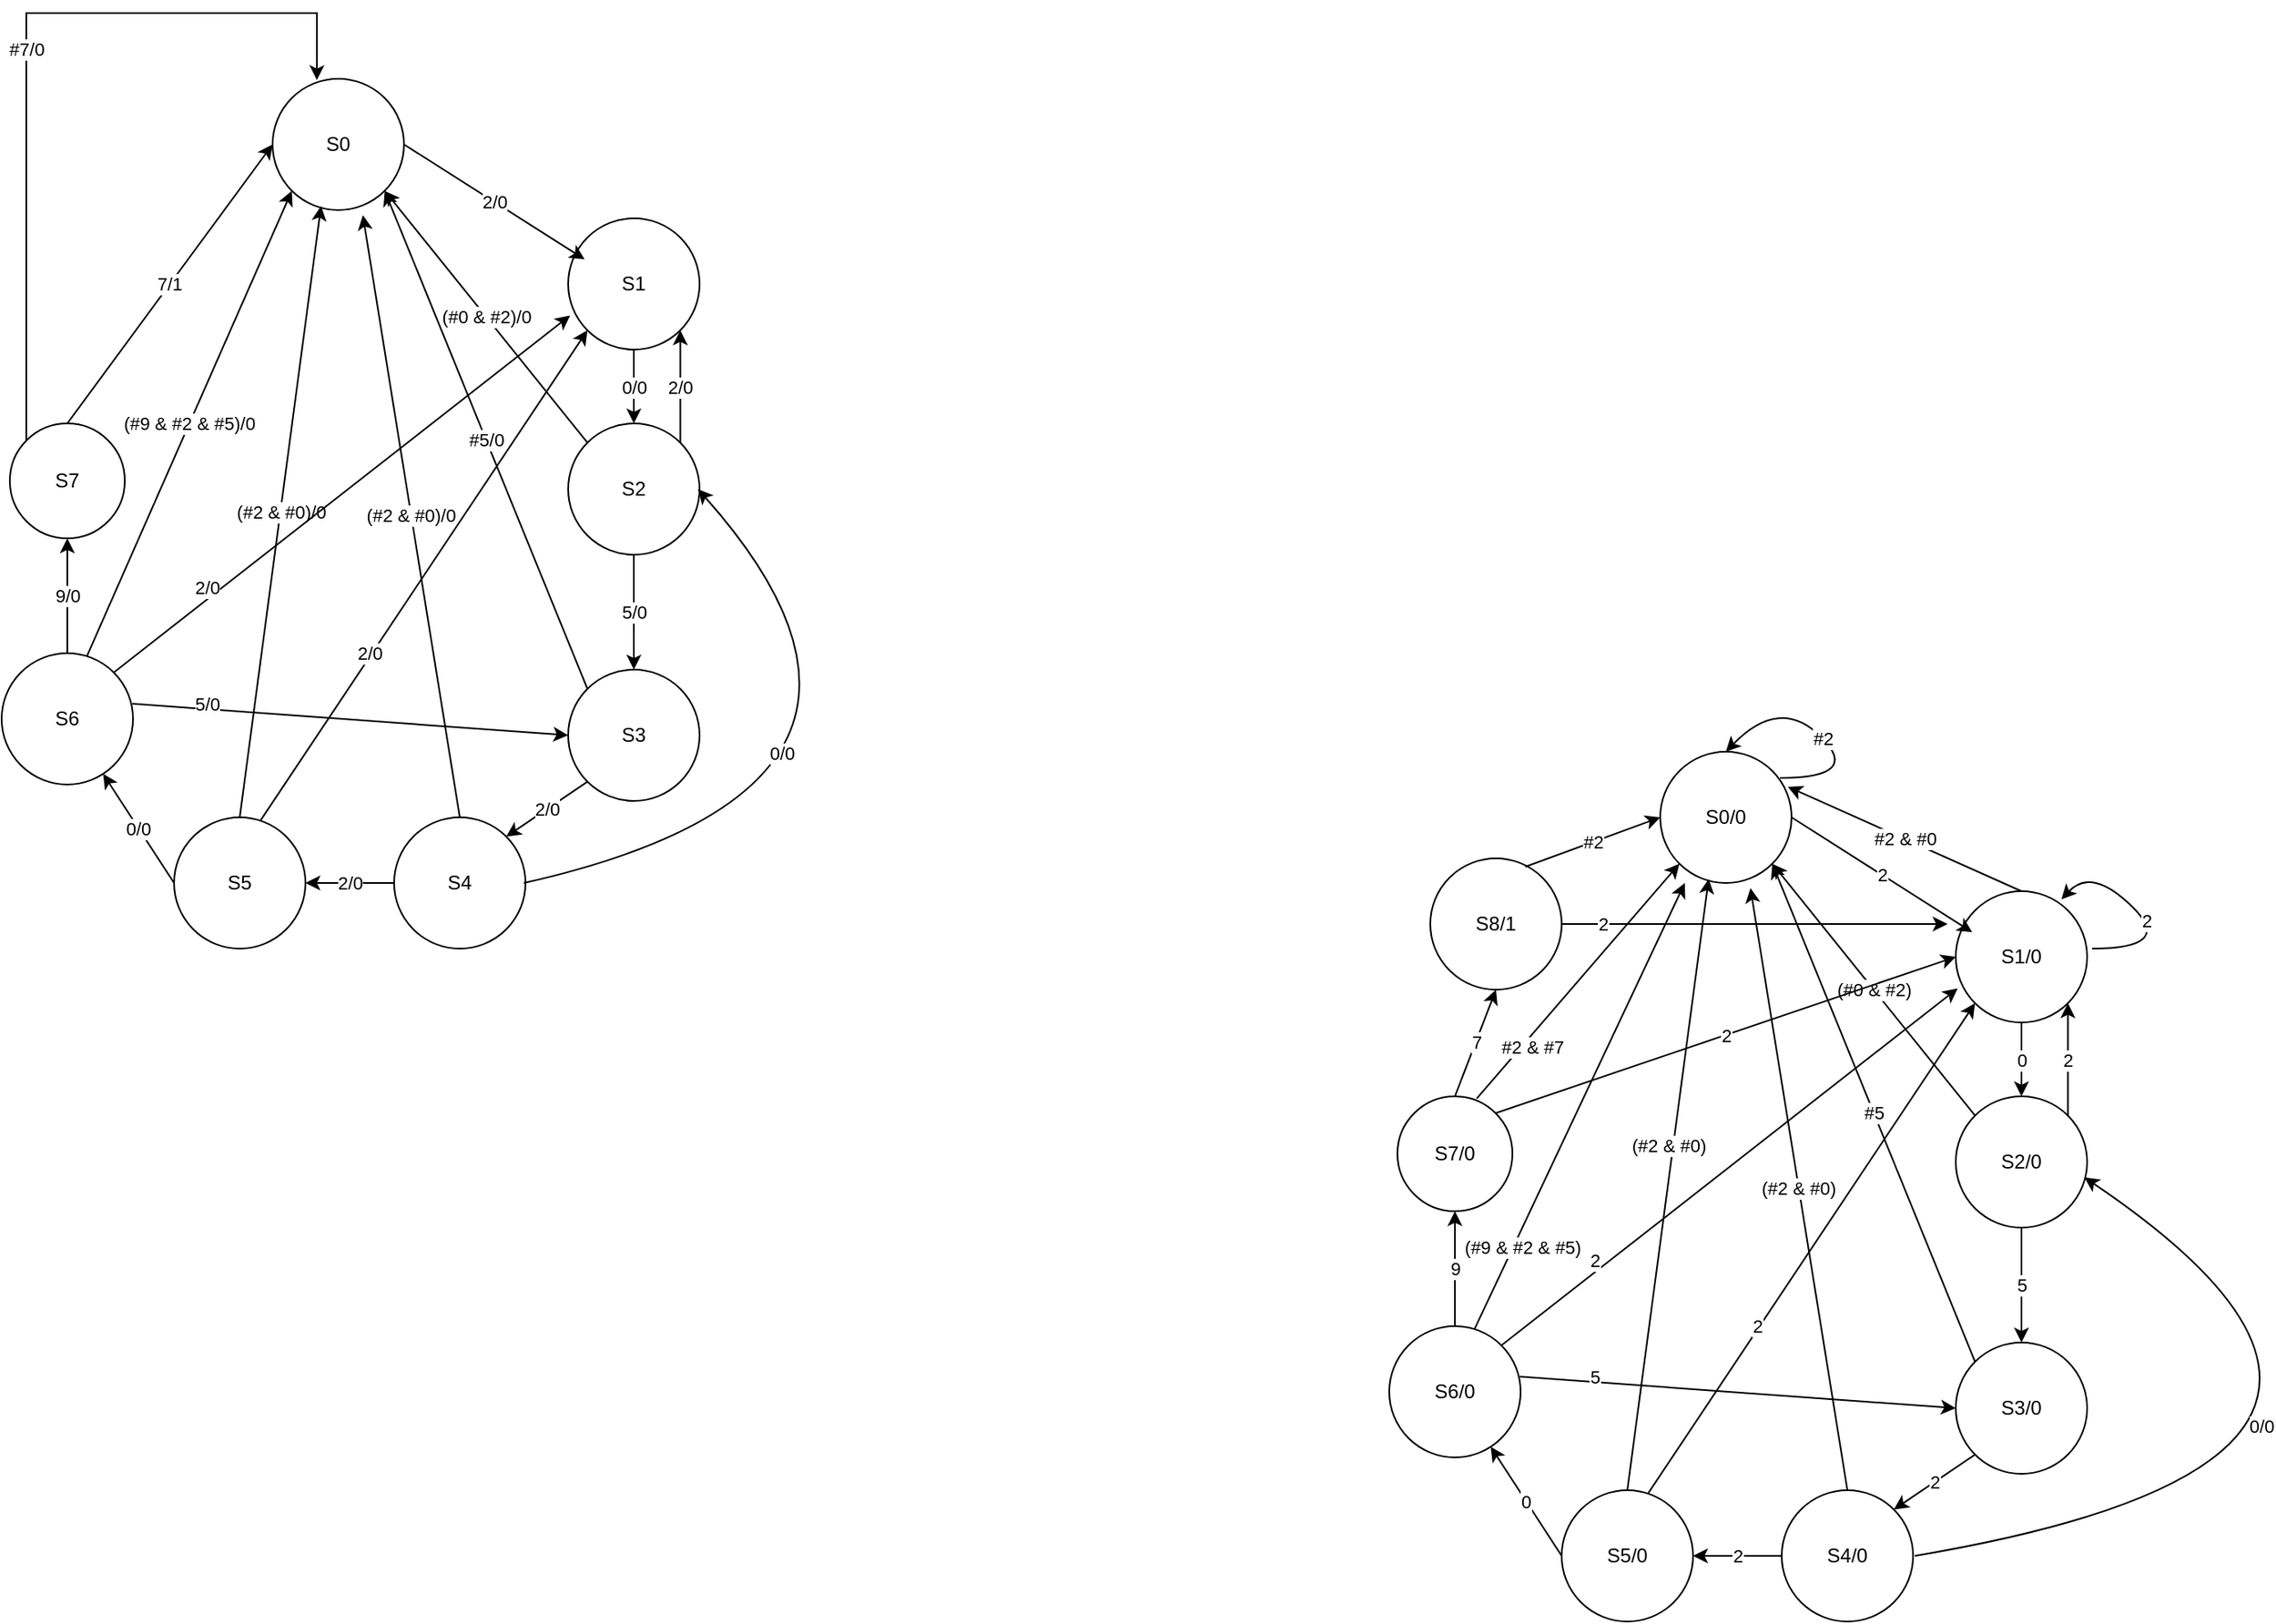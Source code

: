 <mxfile version="17.4.6" type="github">
  <diagram id="Q3z_xrA6hkHFmgfPszHu" name="Page-1">
    <mxGraphModel dx="782" dy="460" grid="1" gridSize="10" guides="1" tooltips="1" connect="1" arrows="1" fold="1" page="1" pageScale="1" pageWidth="827" pageHeight="1169" math="0" shadow="0">
      <root>
        <mxCell id="0" />
        <mxCell id="1" parent="0" />
        <mxCell id="4wWBXKbRoLQD5Z1DzByH-2" value="S0" style="ellipse;whiteSpace=wrap;html=1;aspect=fixed;" parent="1" vertex="1">
          <mxGeometry x="260" y="70" width="80" height="80" as="geometry" />
        </mxCell>
        <mxCell id="4wWBXKbRoLQD5Z1DzByH-13" value="0/0" style="edgeStyle=orthogonalEdgeStyle;rounded=0;orthogonalLoop=1;jettySize=auto;html=1;entryX=0.5;entryY=0;entryDx=0;entryDy=0;" parent="1" source="4wWBXKbRoLQD5Z1DzByH-3" target="4wWBXKbRoLQD5Z1DzByH-4" edge="1">
          <mxGeometry relative="1" as="geometry" />
        </mxCell>
        <mxCell id="4wWBXKbRoLQD5Z1DzByH-3" value="S1" style="ellipse;whiteSpace=wrap;html=1;aspect=fixed;" parent="1" vertex="1">
          <mxGeometry x="440" y="155" width="80" height="80" as="geometry" />
        </mxCell>
        <mxCell id="4wWBXKbRoLQD5Z1DzByH-14" value="5/0" style="edgeStyle=orthogonalEdgeStyle;rounded=0;orthogonalLoop=1;jettySize=auto;html=1;entryX=0.5;entryY=0;entryDx=0;entryDy=0;" parent="1" source="4wWBXKbRoLQD5Z1DzByH-4" target="4wWBXKbRoLQD5Z1DzByH-6" edge="1">
          <mxGeometry relative="1" as="geometry" />
        </mxCell>
        <mxCell id="4wWBXKbRoLQD5Z1DzByH-25" value="2/0" style="edgeStyle=orthogonalEdgeStyle;rounded=0;orthogonalLoop=1;jettySize=auto;html=1;exitX=1;exitY=0;exitDx=0;exitDy=0;entryX=1;entryY=1;entryDx=0;entryDy=0;" parent="1" source="4wWBXKbRoLQD5Z1DzByH-4" target="4wWBXKbRoLQD5Z1DzByH-3" edge="1">
          <mxGeometry relative="1" as="geometry" />
        </mxCell>
        <mxCell id="4wWBXKbRoLQD5Z1DzByH-4" value="S2" style="ellipse;whiteSpace=wrap;html=1;aspect=fixed;" parent="1" vertex="1">
          <mxGeometry x="440" y="280" width="80" height="80" as="geometry" />
        </mxCell>
        <mxCell id="4wWBXKbRoLQD5Z1DzByH-42" value="#7/0" style="edgeStyle=orthogonalEdgeStyle;rounded=0;orthogonalLoop=1;jettySize=auto;html=1;entryX=0.337;entryY=0.01;entryDx=0;entryDy=0;entryPerimeter=0;" parent="1" source="4wWBXKbRoLQD5Z1DzByH-5" target="4wWBXKbRoLQD5Z1DzByH-2" edge="1">
          <mxGeometry relative="1" as="geometry">
            <mxPoint x="135" y="30" as="targetPoint" />
            <Array as="points">
              <mxPoint x="110" y="30" />
              <mxPoint x="287" y="30" />
            </Array>
          </mxGeometry>
        </mxCell>
        <mxCell id="4wWBXKbRoLQD5Z1DzByH-5" value="S7" style="ellipse;whiteSpace=wrap;html=1;aspect=fixed;" parent="1" vertex="1">
          <mxGeometry x="100" y="280" width="70" height="70" as="geometry" />
        </mxCell>
        <mxCell id="4wWBXKbRoLQD5Z1DzByH-6" value="S3" style="ellipse;whiteSpace=wrap;html=1;aspect=fixed;" parent="1" vertex="1">
          <mxGeometry x="440" y="430" width="80" height="80" as="geometry" />
        </mxCell>
        <mxCell id="4wWBXKbRoLQD5Z1DzByH-16" value="9/0" style="edgeStyle=orthogonalEdgeStyle;rounded=0;orthogonalLoop=1;jettySize=auto;html=1;entryX=0.5;entryY=1;entryDx=0;entryDy=0;" parent="1" source="4wWBXKbRoLQD5Z1DzByH-7" target="4wWBXKbRoLQD5Z1DzByH-5" edge="1">
          <mxGeometry relative="1" as="geometry" />
        </mxCell>
        <mxCell id="4wWBXKbRoLQD5Z1DzByH-7" value="S6" style="ellipse;whiteSpace=wrap;html=1;aspect=fixed;" parent="1" vertex="1">
          <mxGeometry x="95" y="420" width="80" height="80" as="geometry" />
        </mxCell>
        <mxCell id="4wWBXKbRoLQD5Z1DzByH-15" value="2/0" style="edgeStyle=orthogonalEdgeStyle;rounded=0;orthogonalLoop=1;jettySize=auto;html=1;entryX=1;entryY=0.5;entryDx=0;entryDy=0;" parent="1" source="4wWBXKbRoLQD5Z1DzByH-8" target="4wWBXKbRoLQD5Z1DzByH-10" edge="1">
          <mxGeometry relative="1" as="geometry" />
        </mxCell>
        <mxCell id="4wWBXKbRoLQD5Z1DzByH-8" value="S4" style="ellipse;whiteSpace=wrap;html=1;aspect=fixed;" parent="1" vertex="1">
          <mxGeometry x="334" y="520" width="80" height="80" as="geometry" />
        </mxCell>
        <mxCell id="4wWBXKbRoLQD5Z1DzByH-10" value="S5" style="ellipse;whiteSpace=wrap;html=1;aspect=fixed;" parent="1" vertex="1">
          <mxGeometry x="200" y="520" width="80" height="80" as="geometry" />
        </mxCell>
        <mxCell id="4wWBXKbRoLQD5Z1DzByH-11" value="2/0" style="endArrow=classic;html=1;rounded=0;exitX=1;exitY=0.5;exitDx=0;exitDy=0;" parent="1" source="4wWBXKbRoLQD5Z1DzByH-2" edge="1">
          <mxGeometry width="50" height="50" relative="1" as="geometry">
            <mxPoint x="440" y="320" as="sourcePoint" />
            <mxPoint x="450" y="180" as="targetPoint" />
          </mxGeometry>
        </mxCell>
        <mxCell id="4wWBXKbRoLQD5Z1DzByH-19" value="2/0" style="endArrow=classic;html=1;rounded=0;exitX=0;exitY=1;exitDx=0;exitDy=0;entryX=1;entryY=0;entryDx=0;entryDy=0;" parent="1" source="4wWBXKbRoLQD5Z1DzByH-6" target="4wWBXKbRoLQD5Z1DzByH-8" edge="1">
          <mxGeometry width="50" height="50" relative="1" as="geometry">
            <mxPoint x="396" y="320" as="sourcePoint" />
            <mxPoint x="446" y="270" as="targetPoint" />
          </mxGeometry>
        </mxCell>
        <mxCell id="4wWBXKbRoLQD5Z1DzByH-20" value="0/0" style="endArrow=classic;html=1;rounded=0;exitX=0;exitY=0.5;exitDx=0;exitDy=0;" parent="1" source="4wWBXKbRoLQD5Z1DzByH-10" target="4wWBXKbRoLQD5Z1DzByH-7" edge="1">
          <mxGeometry width="50" height="50" relative="1" as="geometry">
            <mxPoint x="440" y="320" as="sourcePoint" />
            <mxPoint x="490" y="270" as="targetPoint" />
          </mxGeometry>
        </mxCell>
        <mxCell id="4wWBXKbRoLQD5Z1DzByH-24" value="7/1" style="endArrow=classic;html=1;rounded=0;exitX=0.5;exitY=0;exitDx=0;exitDy=0;entryX=0;entryY=0.5;entryDx=0;entryDy=0;" parent="1" source="4wWBXKbRoLQD5Z1DzByH-5" target="4wWBXKbRoLQD5Z1DzByH-2" edge="1">
          <mxGeometry width="50" height="50" relative="1" as="geometry">
            <mxPoint x="159.749" y="170.251" as="sourcePoint" />
            <mxPoint x="490" y="270" as="targetPoint" />
          </mxGeometry>
        </mxCell>
        <mxCell id="4wWBXKbRoLQD5Z1DzByH-26" value="(#0 &amp;amp; #2)/0" style="endArrow=classic;html=1;rounded=0;entryX=1;entryY=1;entryDx=0;entryDy=0;exitX=0;exitY=0;exitDx=0;exitDy=0;" parent="1" source="4wWBXKbRoLQD5Z1DzByH-4" target="4wWBXKbRoLQD5Z1DzByH-2" edge="1">
          <mxGeometry width="50" height="50" relative="1" as="geometry">
            <mxPoint x="440" y="320" as="sourcePoint" />
            <mxPoint x="490" y="270" as="targetPoint" />
          </mxGeometry>
        </mxCell>
        <mxCell id="4wWBXKbRoLQD5Z1DzByH-28" value="#5/0" style="endArrow=classic;html=1;rounded=0;exitX=0;exitY=0;exitDx=0;exitDy=0;entryX=1;entryY=1;entryDx=0;entryDy=0;" parent="1" source="4wWBXKbRoLQD5Z1DzByH-6" target="4wWBXKbRoLQD5Z1DzByH-2" edge="1">
          <mxGeometry width="50" height="50" relative="1" as="geometry">
            <mxPoint x="440" y="320" as="sourcePoint" />
            <mxPoint x="290" y="180" as="targetPoint" />
          </mxGeometry>
        </mxCell>
        <mxCell id="4wWBXKbRoLQD5Z1DzByH-31" value="(#2 &amp;amp; #0)/0" style="endArrow=classic;html=1;rounded=0;exitX=0.5;exitY=0;exitDx=0;exitDy=0;entryX=0.687;entryY=1.039;entryDx=0;entryDy=0;entryPerimeter=0;" parent="1" source="4wWBXKbRoLQD5Z1DzByH-8" target="4wWBXKbRoLQD5Z1DzByH-2" edge="1">
          <mxGeometry width="50" height="50" relative="1" as="geometry">
            <mxPoint x="680" y="550" as="sourcePoint" />
            <mxPoint x="730" y="500" as="targetPoint" />
          </mxGeometry>
        </mxCell>
        <mxCell id="4wWBXKbRoLQD5Z1DzByH-32" value="0/0" style="curved=1;endArrow=classic;html=1;rounded=0;exitX=1;exitY=0.5;exitDx=0;exitDy=0;entryX=1;entryY=0.5;entryDx=0;entryDy=0;" parent="1" edge="1">
          <mxGeometry x="-0.335" y="43" width="50" height="50" relative="1" as="geometry">
            <mxPoint x="413.0" y="560" as="sourcePoint" />
            <mxPoint x="519" y="320" as="targetPoint" />
            <Array as="points">
              <mxPoint x="679" y="500" />
            </Array>
            <mxPoint as="offset" />
          </mxGeometry>
        </mxCell>
        <mxCell id="4wWBXKbRoLQD5Z1DzByH-33" value="2/0" style="endArrow=classic;html=1;rounded=0;exitX=0.66;exitY=0.021;exitDx=0;exitDy=0;exitPerimeter=0;entryX=0;entryY=1;entryDx=0;entryDy=0;" parent="1" source="4wWBXKbRoLQD5Z1DzByH-10" target="4wWBXKbRoLQD5Z1DzByH-3" edge="1">
          <mxGeometry x="-0.32" width="50" height="50" relative="1" as="geometry">
            <mxPoint x="480" y="450" as="sourcePoint" />
            <mxPoint x="530" y="400" as="targetPoint" />
            <mxPoint x="-1" as="offset" />
          </mxGeometry>
        </mxCell>
        <mxCell id="4wWBXKbRoLQD5Z1DzByH-34" value="(#2 &amp;amp; #0)/0" style="endArrow=classic;html=1;rounded=0;exitX=0.5;exitY=0;exitDx=0;exitDy=0;entryX=0.369;entryY=0.969;entryDx=0;entryDy=0;entryPerimeter=0;" parent="1" source="4wWBXKbRoLQD5Z1DzByH-10" target="4wWBXKbRoLQD5Z1DzByH-2" edge="1">
          <mxGeometry width="50" height="50" relative="1" as="geometry">
            <mxPoint x="480" y="330" as="sourcePoint" />
            <mxPoint x="530" y="280" as="targetPoint" />
          </mxGeometry>
        </mxCell>
        <mxCell id="4wWBXKbRoLQD5Z1DzByH-35" value="2/0" style="endArrow=classic;html=1;rounded=0;exitX=1;exitY=0;exitDx=0;exitDy=0;entryX=0.015;entryY=0.74;entryDx=0;entryDy=0;entryPerimeter=0;" parent="1" source="4wWBXKbRoLQD5Z1DzByH-7" target="4wWBXKbRoLQD5Z1DzByH-3" edge="1">
          <mxGeometry x="-0.566" y="6" width="50" height="50" relative="1" as="geometry">
            <mxPoint x="480" y="330" as="sourcePoint" />
            <mxPoint x="530" y="280" as="targetPoint" />
            <mxPoint as="offset" />
          </mxGeometry>
        </mxCell>
        <mxCell id="4wWBXKbRoLQD5Z1DzByH-36" value="(#9 &amp;amp; #2 &amp;amp; #5)/0" style="endArrow=classic;html=1;rounded=0;exitX=0.65;exitY=0.021;exitDx=0;exitDy=0;exitPerimeter=0;entryX=0;entryY=1;entryDx=0;entryDy=0;" parent="1" source="4wWBXKbRoLQD5Z1DzByH-7" target="4wWBXKbRoLQD5Z1DzByH-2" edge="1">
          <mxGeometry width="50" height="50" relative="1" as="geometry">
            <mxPoint x="480" y="330" as="sourcePoint" />
            <mxPoint x="530" y="280" as="targetPoint" />
          </mxGeometry>
        </mxCell>
        <mxCell id="4wWBXKbRoLQD5Z1DzByH-37" value="5/0" style="endArrow=classic;html=1;rounded=0;exitX=0.994;exitY=0.385;exitDx=0;exitDy=0;exitPerimeter=0;entryX=0;entryY=0.5;entryDx=0;entryDy=0;" parent="1" source="4wWBXKbRoLQD5Z1DzByH-7" target="4wWBXKbRoLQD5Z1DzByH-6" edge="1">
          <mxGeometry x="-0.659" y="3" width="50" height="50" relative="1" as="geometry">
            <mxPoint x="480" y="330" as="sourcePoint" />
            <mxPoint x="530" y="280" as="targetPoint" />
            <mxPoint as="offset" />
          </mxGeometry>
        </mxCell>
        <mxCell id="LJjOOVLYwxq6u8BVSzEg-79" value="S0/0" style="ellipse;whiteSpace=wrap;html=1;aspect=fixed;" vertex="1" parent="1">
          <mxGeometry x="1105" y="480" width="80" height="80" as="geometry" />
        </mxCell>
        <mxCell id="LJjOOVLYwxq6u8BVSzEg-80" value="0" style="edgeStyle=orthogonalEdgeStyle;rounded=0;orthogonalLoop=1;jettySize=auto;html=1;entryX=0.5;entryY=0;entryDx=0;entryDy=0;" edge="1" parent="1" source="LJjOOVLYwxq6u8BVSzEg-81" target="LJjOOVLYwxq6u8BVSzEg-84">
          <mxGeometry relative="1" as="geometry" />
        </mxCell>
        <mxCell id="LJjOOVLYwxq6u8BVSzEg-81" value="S1/0" style="ellipse;whiteSpace=wrap;html=1;aspect=fixed;" vertex="1" parent="1">
          <mxGeometry x="1285" y="565" width="80" height="80" as="geometry" />
        </mxCell>
        <mxCell id="LJjOOVLYwxq6u8BVSzEg-82" value="5" style="edgeStyle=orthogonalEdgeStyle;rounded=0;orthogonalLoop=1;jettySize=auto;html=1;entryX=0.5;entryY=0;entryDx=0;entryDy=0;" edge="1" parent="1" source="LJjOOVLYwxq6u8BVSzEg-84" target="LJjOOVLYwxq6u8BVSzEg-87">
          <mxGeometry relative="1" as="geometry" />
        </mxCell>
        <mxCell id="LJjOOVLYwxq6u8BVSzEg-83" value="2" style="edgeStyle=orthogonalEdgeStyle;rounded=0;orthogonalLoop=1;jettySize=auto;html=1;exitX=1;exitY=0;exitDx=0;exitDy=0;entryX=1;entryY=1;entryDx=0;entryDy=0;" edge="1" parent="1" source="LJjOOVLYwxq6u8BVSzEg-84" target="LJjOOVLYwxq6u8BVSzEg-81">
          <mxGeometry relative="1" as="geometry" />
        </mxCell>
        <mxCell id="LJjOOVLYwxq6u8BVSzEg-84" value="S2/0" style="ellipse;whiteSpace=wrap;html=1;aspect=fixed;" vertex="1" parent="1">
          <mxGeometry x="1285" y="690" width="80" height="80" as="geometry" />
        </mxCell>
        <mxCell id="LJjOOVLYwxq6u8BVSzEg-86" value="S7/0" style="ellipse;whiteSpace=wrap;html=1;aspect=fixed;" vertex="1" parent="1">
          <mxGeometry x="945" y="690" width="70" height="70" as="geometry" />
        </mxCell>
        <mxCell id="LJjOOVLYwxq6u8BVSzEg-87" value="S3/0" style="ellipse;whiteSpace=wrap;html=1;aspect=fixed;" vertex="1" parent="1">
          <mxGeometry x="1285" y="840" width="80" height="80" as="geometry" />
        </mxCell>
        <mxCell id="LJjOOVLYwxq6u8BVSzEg-88" value="9" style="edgeStyle=orthogonalEdgeStyle;rounded=0;orthogonalLoop=1;jettySize=auto;html=1;entryX=0.5;entryY=1;entryDx=0;entryDy=0;" edge="1" parent="1" source="LJjOOVLYwxq6u8BVSzEg-89" target="LJjOOVLYwxq6u8BVSzEg-86">
          <mxGeometry relative="1" as="geometry" />
        </mxCell>
        <mxCell id="LJjOOVLYwxq6u8BVSzEg-89" value="S6/0" style="ellipse;whiteSpace=wrap;html=1;aspect=fixed;" vertex="1" parent="1">
          <mxGeometry x="940" y="830" width="80" height="80" as="geometry" />
        </mxCell>
        <mxCell id="LJjOOVLYwxq6u8BVSzEg-90" value="2" style="edgeStyle=orthogonalEdgeStyle;rounded=0;orthogonalLoop=1;jettySize=auto;html=1;entryX=1;entryY=0.5;entryDx=0;entryDy=0;" edge="1" parent="1" source="LJjOOVLYwxq6u8BVSzEg-91" target="LJjOOVLYwxq6u8BVSzEg-92">
          <mxGeometry relative="1" as="geometry" />
        </mxCell>
        <mxCell id="LJjOOVLYwxq6u8BVSzEg-91" value="S4/0" style="ellipse;whiteSpace=wrap;html=1;aspect=fixed;" vertex="1" parent="1">
          <mxGeometry x="1179" y="930" width="80" height="80" as="geometry" />
        </mxCell>
        <mxCell id="LJjOOVLYwxq6u8BVSzEg-92" value="S5/0" style="ellipse;whiteSpace=wrap;html=1;aspect=fixed;" vertex="1" parent="1">
          <mxGeometry x="1045" y="930" width="80" height="80" as="geometry" />
        </mxCell>
        <mxCell id="LJjOOVLYwxq6u8BVSzEg-93" value="2" style="endArrow=classic;html=1;rounded=0;exitX=1;exitY=0.5;exitDx=0;exitDy=0;" edge="1" parent="1" source="LJjOOVLYwxq6u8BVSzEg-79">
          <mxGeometry width="50" height="50" relative="1" as="geometry">
            <mxPoint x="1285" y="730" as="sourcePoint" />
            <mxPoint x="1295" y="590" as="targetPoint" />
          </mxGeometry>
        </mxCell>
        <mxCell id="LJjOOVLYwxq6u8BVSzEg-94" value="2" style="endArrow=classic;html=1;rounded=0;exitX=0;exitY=1;exitDx=0;exitDy=0;entryX=1;entryY=0;entryDx=0;entryDy=0;" edge="1" parent="1" source="LJjOOVLYwxq6u8BVSzEg-87" target="LJjOOVLYwxq6u8BVSzEg-91">
          <mxGeometry width="50" height="50" relative="1" as="geometry">
            <mxPoint x="1241" y="730" as="sourcePoint" />
            <mxPoint x="1291" y="680" as="targetPoint" />
          </mxGeometry>
        </mxCell>
        <mxCell id="LJjOOVLYwxq6u8BVSzEg-95" value="0" style="endArrow=classic;html=1;rounded=0;exitX=0;exitY=0.5;exitDx=0;exitDy=0;" edge="1" parent="1" source="LJjOOVLYwxq6u8BVSzEg-92" target="LJjOOVLYwxq6u8BVSzEg-89">
          <mxGeometry width="50" height="50" relative="1" as="geometry">
            <mxPoint x="1285" y="730" as="sourcePoint" />
            <mxPoint x="1335" y="680" as="targetPoint" />
          </mxGeometry>
        </mxCell>
        <mxCell id="LJjOOVLYwxq6u8BVSzEg-97" value="(#0 &amp;amp; #2)" style="endArrow=classic;html=1;rounded=0;entryX=1;entryY=1;entryDx=0;entryDy=0;exitX=0;exitY=0;exitDx=0;exitDy=0;" edge="1" parent="1" source="LJjOOVLYwxq6u8BVSzEg-84" target="LJjOOVLYwxq6u8BVSzEg-79">
          <mxGeometry width="50" height="50" relative="1" as="geometry">
            <mxPoint x="1285" y="730" as="sourcePoint" />
            <mxPoint x="1335" y="680" as="targetPoint" />
          </mxGeometry>
        </mxCell>
        <mxCell id="LJjOOVLYwxq6u8BVSzEg-98" value="#5" style="endArrow=classic;html=1;rounded=0;exitX=0;exitY=0;exitDx=0;exitDy=0;entryX=1;entryY=1;entryDx=0;entryDy=0;" edge="1" parent="1" source="LJjOOVLYwxq6u8BVSzEg-87" target="LJjOOVLYwxq6u8BVSzEg-79">
          <mxGeometry width="50" height="50" relative="1" as="geometry">
            <mxPoint x="1285" y="730" as="sourcePoint" />
            <mxPoint x="1135" y="590" as="targetPoint" />
          </mxGeometry>
        </mxCell>
        <mxCell id="LJjOOVLYwxq6u8BVSzEg-99" value="(#2 &amp;amp; #0)" style="endArrow=classic;html=1;rounded=0;exitX=0.5;exitY=0;exitDx=0;exitDy=0;entryX=0.687;entryY=1.039;entryDx=0;entryDy=0;entryPerimeter=0;" edge="1" parent="1" source="LJjOOVLYwxq6u8BVSzEg-91" target="LJjOOVLYwxq6u8BVSzEg-79">
          <mxGeometry width="50" height="50" relative="1" as="geometry">
            <mxPoint x="1525" y="960" as="sourcePoint" />
            <mxPoint x="1575" y="910" as="targetPoint" />
          </mxGeometry>
        </mxCell>
        <mxCell id="LJjOOVLYwxq6u8BVSzEg-100" value="2" style="endArrow=classic;html=1;rounded=0;exitX=0.66;exitY=0.021;exitDx=0;exitDy=0;exitPerimeter=0;entryX=0;entryY=1;entryDx=0;entryDy=0;" edge="1" parent="1" source="LJjOOVLYwxq6u8BVSzEg-92" target="LJjOOVLYwxq6u8BVSzEg-81">
          <mxGeometry x="-0.32" width="50" height="50" relative="1" as="geometry">
            <mxPoint x="1325" y="860" as="sourcePoint" />
            <mxPoint x="1375" y="810" as="targetPoint" />
            <mxPoint x="-1" as="offset" />
          </mxGeometry>
        </mxCell>
        <mxCell id="LJjOOVLYwxq6u8BVSzEg-101" value="(#2 &amp;amp; #0)" style="endArrow=classic;html=1;rounded=0;exitX=0.5;exitY=0;exitDx=0;exitDy=0;entryX=0.369;entryY=0.969;entryDx=0;entryDy=0;entryPerimeter=0;" edge="1" parent="1" source="LJjOOVLYwxq6u8BVSzEg-92" target="LJjOOVLYwxq6u8BVSzEg-79">
          <mxGeometry x="0.126" y="3" width="50" height="50" relative="1" as="geometry">
            <mxPoint x="1325" y="740" as="sourcePoint" />
            <mxPoint x="1375" y="690" as="targetPoint" />
            <mxPoint as="offset" />
          </mxGeometry>
        </mxCell>
        <mxCell id="LJjOOVLYwxq6u8BVSzEg-102" value="2" style="endArrow=classic;html=1;rounded=0;exitX=1;exitY=0;exitDx=0;exitDy=0;entryX=0.015;entryY=0.74;entryDx=0;entryDy=0;entryPerimeter=0;" edge="1" parent="1" source="LJjOOVLYwxq6u8BVSzEg-89" target="LJjOOVLYwxq6u8BVSzEg-81">
          <mxGeometry x="-0.566" y="6" width="50" height="50" relative="1" as="geometry">
            <mxPoint x="1325" y="740" as="sourcePoint" />
            <mxPoint x="1375" y="690" as="targetPoint" />
            <mxPoint as="offset" />
          </mxGeometry>
        </mxCell>
        <mxCell id="LJjOOVLYwxq6u8BVSzEg-103" value="(#9 &amp;amp; #2 &amp;amp; #5)" style="endArrow=classic;html=1;rounded=0;exitX=0.65;exitY=0.021;exitDx=0;exitDy=0;exitPerimeter=0;" edge="1" parent="1" source="LJjOOVLYwxq6u8BVSzEg-89">
          <mxGeometry x="-0.622" y="-5" width="50" height="50" relative="1" as="geometry">
            <mxPoint x="1325" y="740" as="sourcePoint" />
            <mxPoint x="1120" y="560" as="targetPoint" />
            <mxPoint as="offset" />
          </mxGeometry>
        </mxCell>
        <mxCell id="LJjOOVLYwxq6u8BVSzEg-104" value="5" style="endArrow=classic;html=1;rounded=0;exitX=0.994;exitY=0.385;exitDx=0;exitDy=0;exitPerimeter=0;entryX=0;entryY=0.5;entryDx=0;entryDy=0;" edge="1" parent="1" source="LJjOOVLYwxq6u8BVSzEg-89" target="LJjOOVLYwxq6u8BVSzEg-87">
          <mxGeometry x="-0.659" y="3" width="50" height="50" relative="1" as="geometry">
            <mxPoint x="1325" y="740" as="sourcePoint" />
            <mxPoint x="1375" y="690" as="targetPoint" />
            <mxPoint as="offset" />
          </mxGeometry>
        </mxCell>
        <mxCell id="LJjOOVLYwxq6u8BVSzEg-111" value="2" style="edgeStyle=orthogonalEdgeStyle;rounded=0;orthogonalLoop=1;jettySize=auto;html=1;" edge="1" parent="1" source="LJjOOVLYwxq6u8BVSzEg-107">
          <mxGeometry x="-0.787" relative="1" as="geometry">
            <mxPoint x="1280" y="585" as="targetPoint" />
            <mxPoint as="offset" />
          </mxGeometry>
        </mxCell>
        <mxCell id="LJjOOVLYwxq6u8BVSzEg-107" value="S8/1" style="ellipse;whiteSpace=wrap;html=1;aspect=fixed;" vertex="1" parent="1">
          <mxGeometry x="965" y="545" width="80" height="80" as="geometry" />
        </mxCell>
        <mxCell id="LJjOOVLYwxq6u8BVSzEg-109" value="7" style="endArrow=classic;html=1;rounded=0;exitX=0.5;exitY=0;exitDx=0;exitDy=0;entryX=0.5;entryY=1;entryDx=0;entryDy=0;" edge="1" parent="1" source="LJjOOVLYwxq6u8BVSzEg-86" target="LJjOOVLYwxq6u8BVSzEg-107">
          <mxGeometry width="50" height="50" relative="1" as="geometry">
            <mxPoint x="1250" y="650" as="sourcePoint" />
            <mxPoint x="1300" y="600" as="targetPoint" />
          </mxGeometry>
        </mxCell>
        <mxCell id="LJjOOVLYwxq6u8BVSzEg-110" value="#2" style="endArrow=classic;html=1;rounded=0;exitX=0.723;exitY=0.064;exitDx=0;exitDy=0;exitPerimeter=0;entryX=0;entryY=0.5;entryDx=0;entryDy=0;" edge="1" parent="1" source="LJjOOVLYwxq6u8BVSzEg-107" target="LJjOOVLYwxq6u8BVSzEg-79">
          <mxGeometry width="50" height="50" relative="1" as="geometry">
            <mxPoint x="1030" y="550" as="sourcePoint" />
            <mxPoint x="1080" y="500" as="targetPoint" />
          </mxGeometry>
        </mxCell>
        <mxCell id="LJjOOVLYwxq6u8BVSzEg-112" value="2" style="endArrow=classic;html=1;rounded=0;exitX=1;exitY=0;exitDx=0;exitDy=0;entryX=0;entryY=0.5;entryDx=0;entryDy=0;" edge="1" parent="1" source="LJjOOVLYwxq6u8BVSzEg-86" target="LJjOOVLYwxq6u8BVSzEg-81">
          <mxGeometry width="50" height="50" relative="1" as="geometry">
            <mxPoint x="1210" y="700" as="sourcePoint" />
            <mxPoint x="1260" y="650" as="targetPoint" />
          </mxGeometry>
        </mxCell>
        <mxCell id="LJjOOVLYwxq6u8BVSzEg-113" value="#2 &amp;amp; #7" style="endArrow=classic;html=1;rounded=0;exitX=0.69;exitY=0.019;exitDx=0;exitDy=0;exitPerimeter=0;entryX=0;entryY=1;entryDx=0;entryDy=0;" edge="1" parent="1" source="LJjOOVLYwxq6u8BVSzEg-86" target="LJjOOVLYwxq6u8BVSzEg-79">
          <mxGeometry x="-0.511" y="-5" width="50" height="50" relative="1" as="geometry">
            <mxPoint x="1210" y="700" as="sourcePoint" />
            <mxPoint x="1120" y="550" as="targetPoint" />
            <mxPoint as="offset" />
          </mxGeometry>
        </mxCell>
        <mxCell id="LJjOOVLYwxq6u8BVSzEg-114" value="#2 &amp;amp; #0" style="endArrow=classic;html=1;rounded=0;exitX=0.5;exitY=0;exitDx=0;exitDy=0;entryX=0.971;entryY=0.267;entryDx=0;entryDy=0;entryPerimeter=0;" edge="1" parent="1" source="LJjOOVLYwxq6u8BVSzEg-81" target="LJjOOVLYwxq6u8BVSzEg-79">
          <mxGeometry width="50" height="50" relative="1" as="geometry">
            <mxPoint x="1210" y="600" as="sourcePoint" />
            <mxPoint x="1260" y="550" as="targetPoint" />
          </mxGeometry>
        </mxCell>
        <mxCell id="LJjOOVLYwxq6u8BVSzEg-115" value="2" style="curved=1;endArrow=classic;html=1;rounded=0;entryX=0.804;entryY=0.063;entryDx=0;entryDy=0;entryPerimeter=0;" edge="1" parent="1" target="LJjOOVLYwxq6u8BVSzEg-81">
          <mxGeometry width="50" height="50" relative="1" as="geometry">
            <mxPoint x="1368" y="600" as="sourcePoint" />
            <mxPoint x="1418" y="550" as="targetPoint" />
            <Array as="points">
              <mxPoint x="1418" y="600" />
              <mxPoint x="1368" y="550" />
            </Array>
          </mxGeometry>
        </mxCell>
        <mxCell id="LJjOOVLYwxq6u8BVSzEg-116" value="#2" style="curved=1;endArrow=classic;html=1;rounded=0;entryX=0.5;entryY=0;entryDx=0;entryDy=0;" edge="1" parent="1" target="LJjOOVLYwxq6u8BVSzEg-79">
          <mxGeometry width="50" height="50" relative="1" as="geometry">
            <mxPoint x="1178" y="496" as="sourcePoint" />
            <mxPoint x="1228" y="446" as="targetPoint" />
            <Array as="points">
              <mxPoint x="1228" y="496" />
              <mxPoint x="1178" y="446" />
            </Array>
          </mxGeometry>
        </mxCell>
        <mxCell id="LJjOOVLYwxq6u8BVSzEg-117" value="0/0" style="curved=1;endArrow=classic;html=1;rounded=0;entryX=0.979;entryY=0.617;entryDx=0;entryDy=0;entryPerimeter=0;" edge="1" parent="1" target="LJjOOVLYwxq6u8BVSzEg-84">
          <mxGeometry x="-0.335" y="43" width="50" height="50" relative="1" as="geometry">
            <mxPoint x="1260" y="970" as="sourcePoint" />
            <mxPoint x="1456.0" y="730" as="targetPoint" />
            <Array as="points">
              <mxPoint x="1616.0" y="910" />
            </Array>
            <mxPoint as="offset" />
          </mxGeometry>
        </mxCell>
      </root>
    </mxGraphModel>
  </diagram>
</mxfile>
